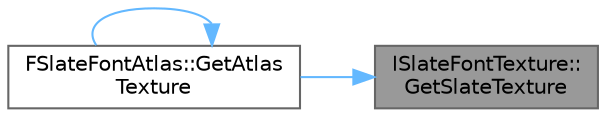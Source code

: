 digraph "ISlateFontTexture::GetSlateTexture"
{
 // INTERACTIVE_SVG=YES
 // LATEX_PDF_SIZE
  bgcolor="transparent";
  edge [fontname=Helvetica,fontsize=10,labelfontname=Helvetica,labelfontsize=10];
  node [fontname=Helvetica,fontsize=10,shape=box,height=0.2,width=0.4];
  rankdir="RL";
  Node1 [id="Node000001",label="ISlateFontTexture::\lGetSlateTexture",height=0.2,width=0.4,color="gray40", fillcolor="grey60", style="filled", fontcolor="black",tooltip="Returns the texture resource used by Slate."];
  Node1 -> Node2 [id="edge1_Node000001_Node000002",dir="back",color="steelblue1",style="solid",tooltip=" "];
  Node2 [id="Node000002",label="FSlateFontAtlas::GetAtlas\lTexture",height=0.2,width=0.4,color="grey40", fillcolor="white", style="filled",URL="$d7/d3c/classFSlateFontAtlas.html#ae64c732fb673ab9fda6907291ec5eaa2",tooltip=" "];
  Node2 -> Node2 [id="edge2_Node000002_Node000002",dir="back",color="steelblue1",style="solid",tooltip=" "];
}
